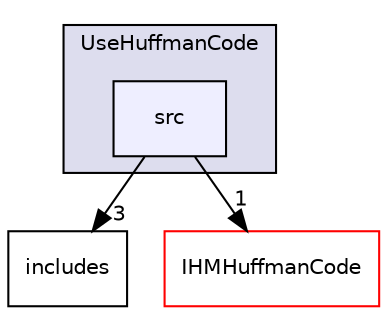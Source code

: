 digraph "M:/Algo/P1-HuffmansCode/HuffmanCode/UseHuffmanCode/src" {
  compound=true
  node [ fontsize="10", fontname="Helvetica"];
  edge [ labelfontsize="10", labelfontname="Helvetica"];
  subgraph clusterdir_192ac20876b6147c299f8dcbe5b8cc94 {
    graph [ bgcolor="#ddddee", pencolor="black", label="UseHuffmanCode" fontname="Helvetica", fontsize="10", URL="dir_192ac20876b6147c299f8dcbe5b8cc94.html"]
  dir_50fe5a1d5390cb0fc3f7f151785dde3e [shape=box, label="src", style="filled", fillcolor="#eeeeff", pencolor="black", URL="dir_50fe5a1d5390cb0fc3f7f151785dde3e.html"];
  }
  dir_2ef441204f5a7aac5bb68ea793d2cece [shape=box label="includes" URL="dir_2ef441204f5a7aac5bb68ea793d2cece.html"];
  dir_5535427f6359164f20f4bbb18d956de7 [shape=box label="IHMHuffmanCode" fillcolor="white" style="filled" color="red" URL="dir_5535427f6359164f20f4bbb18d956de7.html"];
  dir_50fe5a1d5390cb0fc3f7f151785dde3e->dir_2ef441204f5a7aac5bb68ea793d2cece [headlabel="3", labeldistance=1.5 headhref="dir_000006_000005.html"];
  dir_50fe5a1d5390cb0fc3f7f151785dde3e->dir_5535427f6359164f20f4bbb18d956de7 [headlabel="1", labeldistance=1.5 headhref="dir_000006_000001.html"];
}
